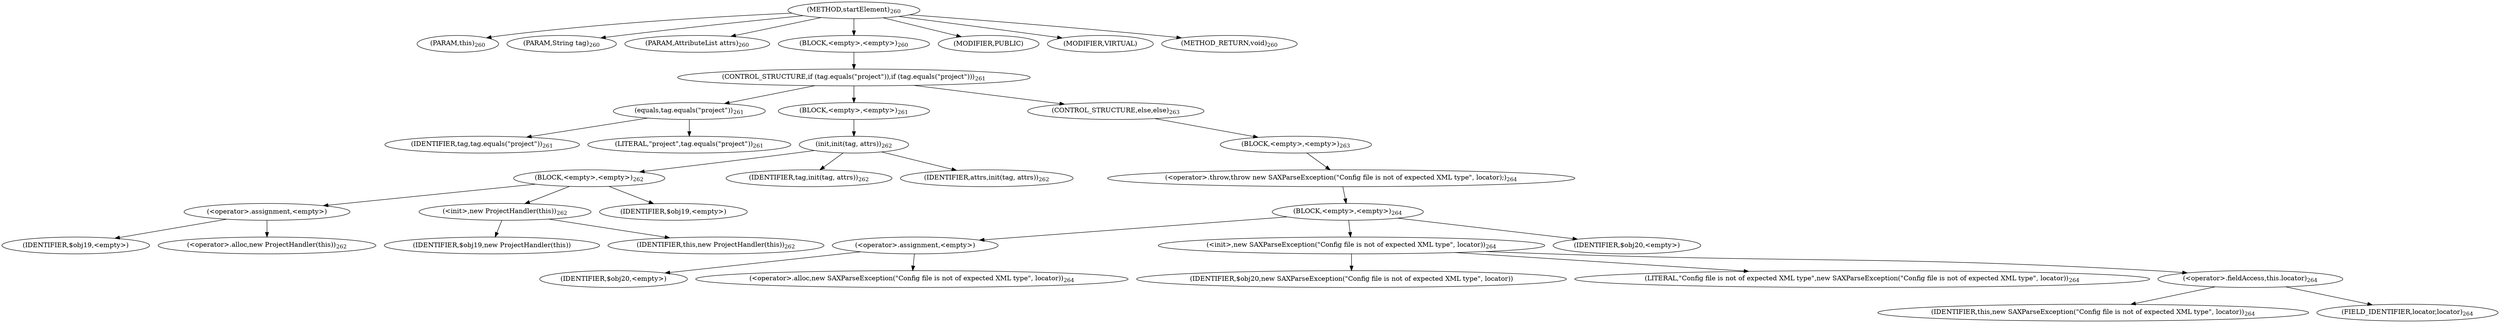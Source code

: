 digraph "startElement" {  
"693" [label = <(METHOD,startElement)<SUB>260</SUB>> ]
"29" [label = <(PARAM,this)<SUB>260</SUB>> ]
"694" [label = <(PARAM,String tag)<SUB>260</SUB>> ]
"695" [label = <(PARAM,AttributeList attrs)<SUB>260</SUB>> ]
"696" [label = <(BLOCK,&lt;empty&gt;,&lt;empty&gt;)<SUB>260</SUB>> ]
"697" [label = <(CONTROL_STRUCTURE,if (tag.equals(&quot;project&quot;)),if (tag.equals(&quot;project&quot;)))<SUB>261</SUB>> ]
"698" [label = <(equals,tag.equals(&quot;project&quot;))<SUB>261</SUB>> ]
"699" [label = <(IDENTIFIER,tag,tag.equals(&quot;project&quot;))<SUB>261</SUB>> ]
"700" [label = <(LITERAL,&quot;project&quot;,tag.equals(&quot;project&quot;))<SUB>261</SUB>> ]
"701" [label = <(BLOCK,&lt;empty&gt;,&lt;empty&gt;)<SUB>261</SUB>> ]
"702" [label = <(init,init(tag, attrs))<SUB>262</SUB>> ]
"703" [label = <(BLOCK,&lt;empty&gt;,&lt;empty&gt;)<SUB>262</SUB>> ]
"704" [label = <(&lt;operator&gt;.assignment,&lt;empty&gt;)> ]
"705" [label = <(IDENTIFIER,$obj19,&lt;empty&gt;)> ]
"706" [label = <(&lt;operator&gt;.alloc,new ProjectHandler(this))<SUB>262</SUB>> ]
"707" [label = <(&lt;init&gt;,new ProjectHandler(this))<SUB>262</SUB>> ]
"708" [label = <(IDENTIFIER,$obj19,new ProjectHandler(this))> ]
"28" [label = <(IDENTIFIER,this,new ProjectHandler(this))<SUB>262</SUB>> ]
"709" [label = <(IDENTIFIER,$obj19,&lt;empty&gt;)> ]
"710" [label = <(IDENTIFIER,tag,init(tag, attrs))<SUB>262</SUB>> ]
"711" [label = <(IDENTIFIER,attrs,init(tag, attrs))<SUB>262</SUB>> ]
"712" [label = <(CONTROL_STRUCTURE,else,else)<SUB>263</SUB>> ]
"713" [label = <(BLOCK,&lt;empty&gt;,&lt;empty&gt;)<SUB>263</SUB>> ]
"714" [label = <(&lt;operator&gt;.throw,throw new SAXParseException(&quot;Config file is not of expected XML type&quot;, locator);)<SUB>264</SUB>> ]
"715" [label = <(BLOCK,&lt;empty&gt;,&lt;empty&gt;)<SUB>264</SUB>> ]
"716" [label = <(&lt;operator&gt;.assignment,&lt;empty&gt;)> ]
"717" [label = <(IDENTIFIER,$obj20,&lt;empty&gt;)> ]
"718" [label = <(&lt;operator&gt;.alloc,new SAXParseException(&quot;Config file is not of expected XML type&quot;, locator))<SUB>264</SUB>> ]
"719" [label = <(&lt;init&gt;,new SAXParseException(&quot;Config file is not of expected XML type&quot;, locator))<SUB>264</SUB>> ]
"720" [label = <(IDENTIFIER,$obj20,new SAXParseException(&quot;Config file is not of expected XML type&quot;, locator))> ]
"721" [label = <(LITERAL,&quot;Config file is not of expected XML type&quot;,new SAXParseException(&quot;Config file is not of expected XML type&quot;, locator))<SUB>264</SUB>> ]
"722" [label = <(&lt;operator&gt;.fieldAccess,this.locator)<SUB>264</SUB>> ]
"723" [label = <(IDENTIFIER,this,new SAXParseException(&quot;Config file is not of expected XML type&quot;, locator))<SUB>264</SUB>> ]
"724" [label = <(FIELD_IDENTIFIER,locator,locator)<SUB>264</SUB>> ]
"725" [label = <(IDENTIFIER,$obj20,&lt;empty&gt;)> ]
"726" [label = <(MODIFIER,PUBLIC)> ]
"727" [label = <(MODIFIER,VIRTUAL)> ]
"728" [label = <(METHOD_RETURN,void)<SUB>260</SUB>> ]
  "693" -> "29" 
  "693" -> "694" 
  "693" -> "695" 
  "693" -> "696" 
  "693" -> "726" 
  "693" -> "727" 
  "693" -> "728" 
  "696" -> "697" 
  "697" -> "698" 
  "697" -> "701" 
  "697" -> "712" 
  "698" -> "699" 
  "698" -> "700" 
  "701" -> "702" 
  "702" -> "703" 
  "702" -> "710" 
  "702" -> "711" 
  "703" -> "704" 
  "703" -> "707" 
  "703" -> "709" 
  "704" -> "705" 
  "704" -> "706" 
  "707" -> "708" 
  "707" -> "28" 
  "712" -> "713" 
  "713" -> "714" 
  "714" -> "715" 
  "715" -> "716" 
  "715" -> "719" 
  "715" -> "725" 
  "716" -> "717" 
  "716" -> "718" 
  "719" -> "720" 
  "719" -> "721" 
  "719" -> "722" 
  "722" -> "723" 
  "722" -> "724" 
}
